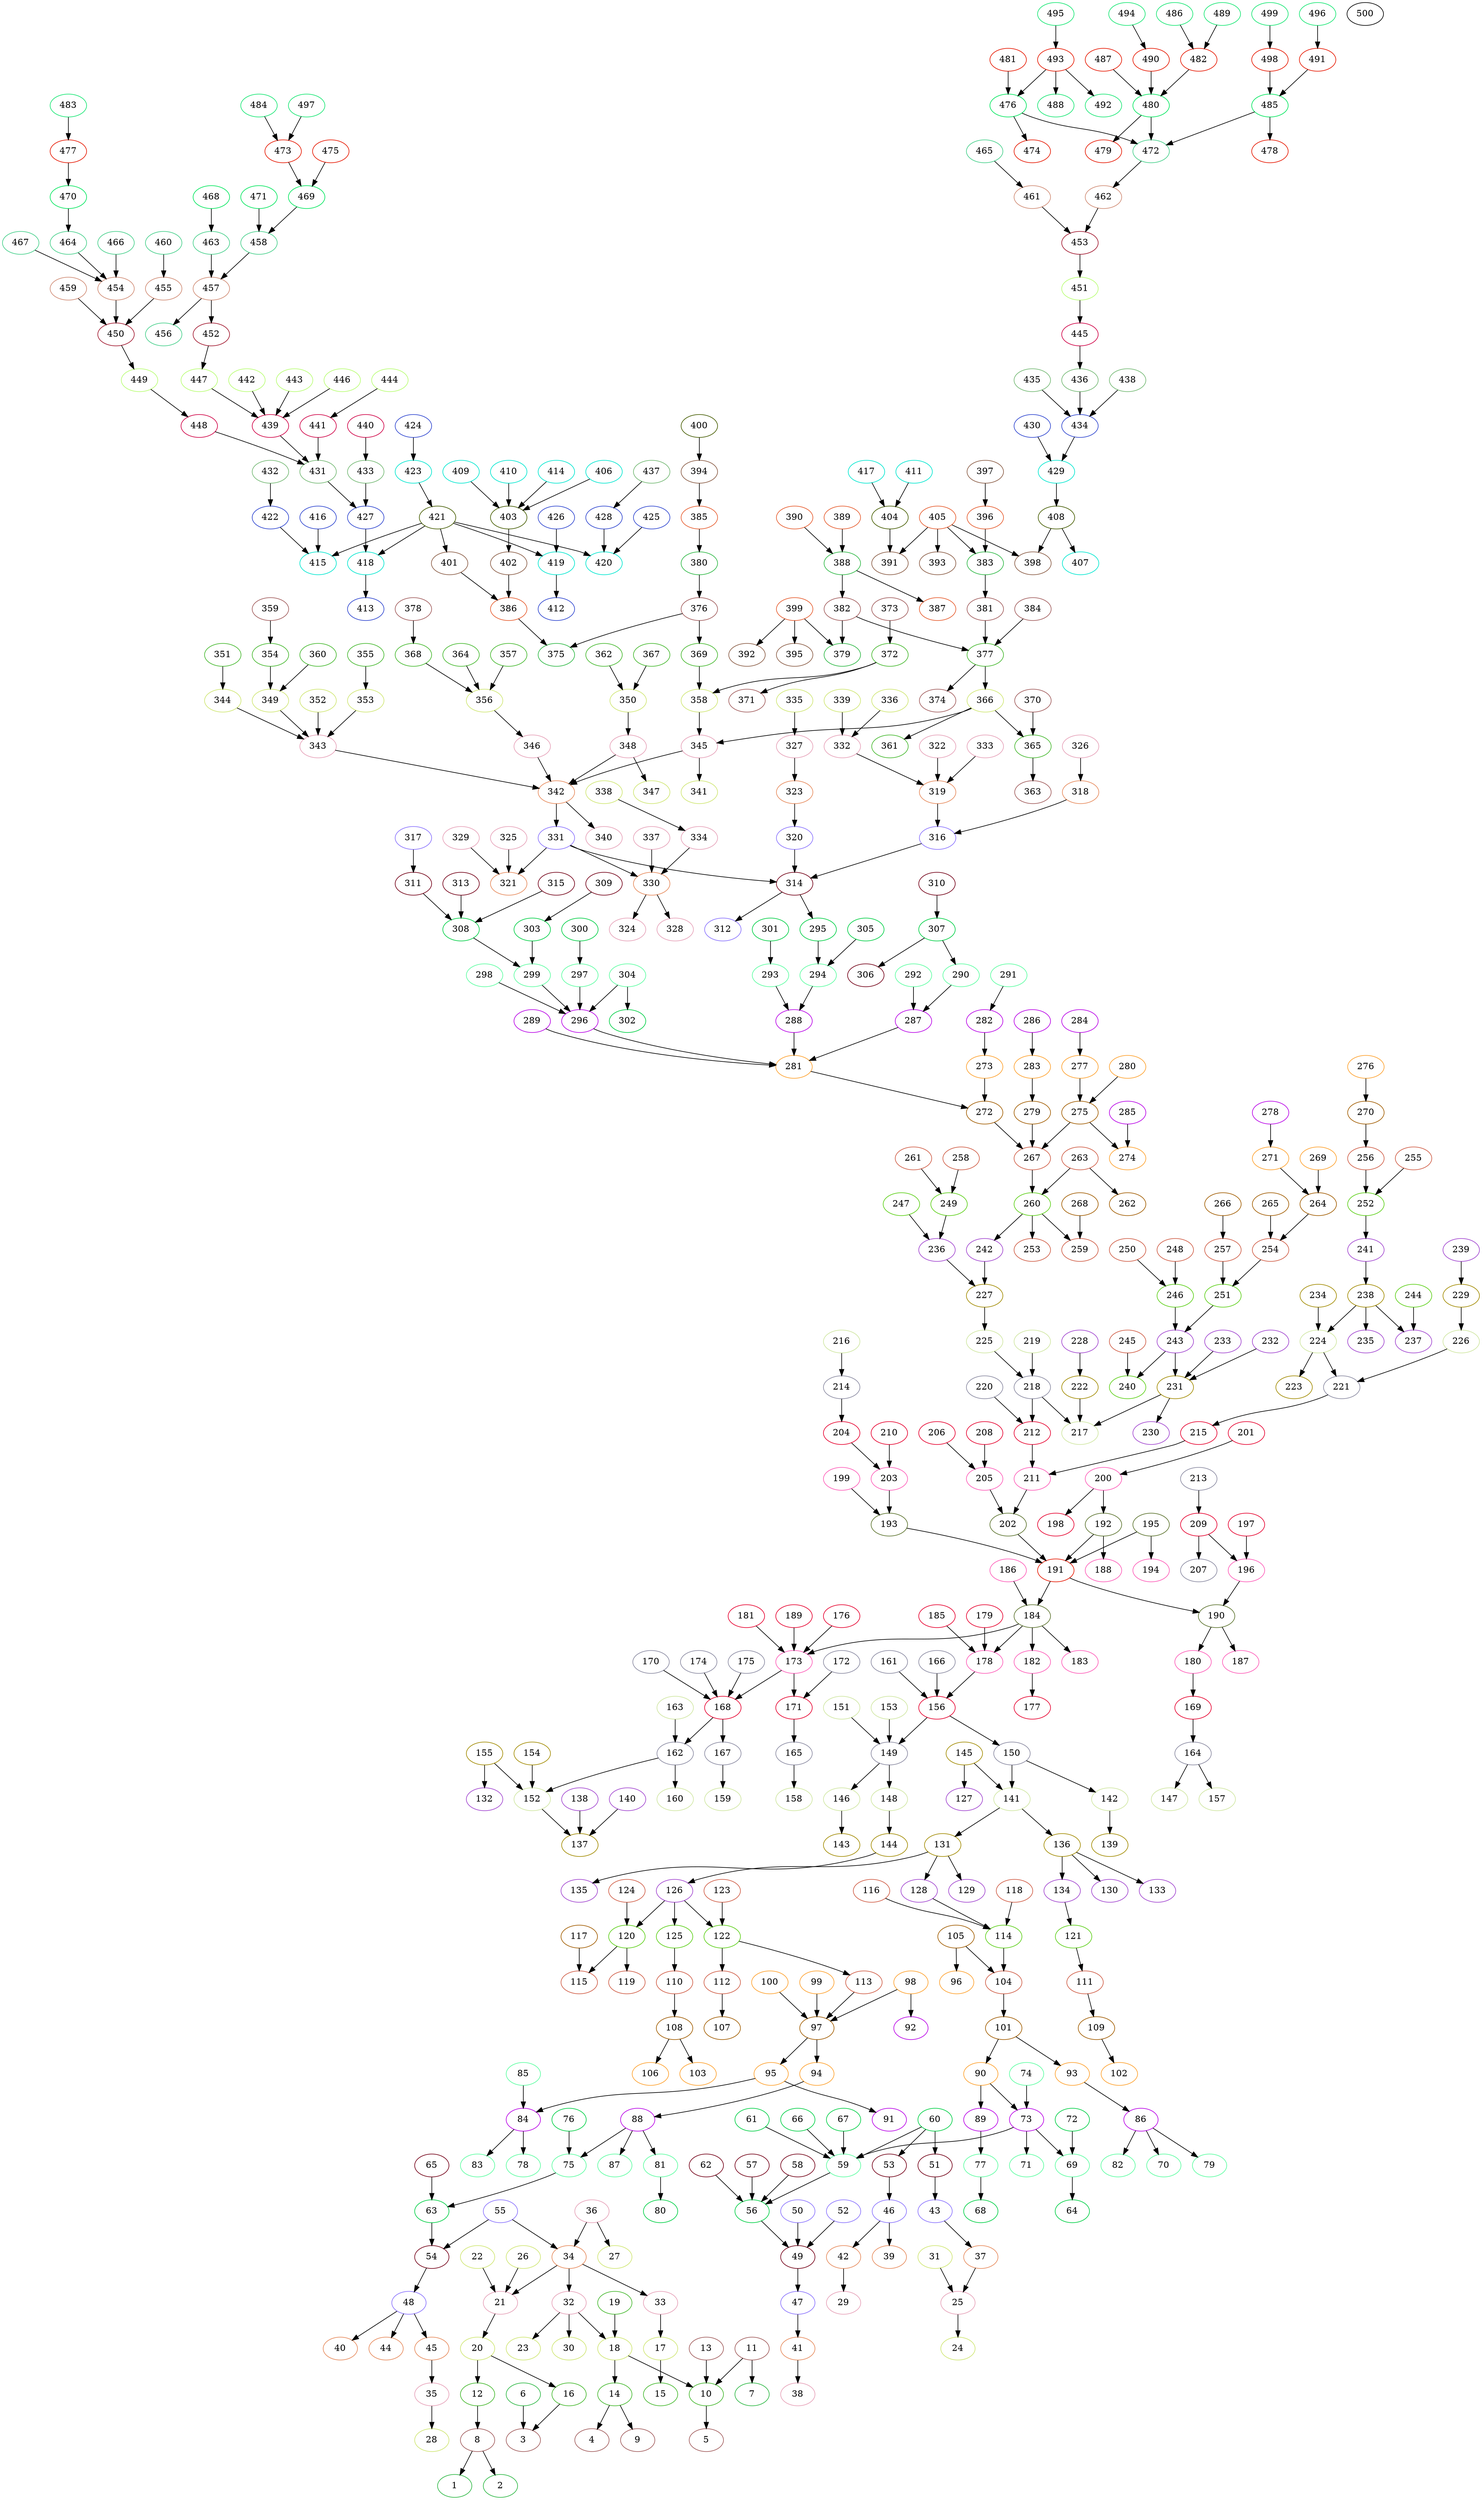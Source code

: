 digraph sample {
191 [color="#e61700"];
184 [color="#5c732e"];
190 [color="#5c732e"];
192 [color="#5c732e"];
193 [color="#5c732e"];
195 [color="#5c732e"];
202 [color="#5c732e"];
173 [color="#fd5cb8"];
178 [color="#fd5cb8"];
182 [color="#fd5cb8"];
183 [color="#fd5cb8"];
186 [color="#fd5cb8"];
180 [color="#fd5cb8"];
187 [color="#fd5cb8"];
196 [color="#fd5cb8"];
188 [color="#fd5cb8"];
200 [color="#fd5cb8"];
199 [color="#fd5cb8"];
203 [color="#fd5cb8"];
194 [color="#fd5cb8"];
205 [color="#fd5cb8"];
211 [color="#fd5cb8"];
168 [color="#e6002e"];
171 [color="#e6002e"];
176 [color="#e6002e"];
181 [color="#e6002e"];
189 [color="#e6002e"];
156 [color="#e6002e"];
179 [color="#e6002e"];
185 [color="#e6002e"];
177 [color="#e6002e"];
169 [color="#e6002e"];
197 [color="#e6002e"];
209 [color="#e6002e"];
198 [color="#e6002e"];
201 [color="#e6002e"];
204 [color="#e6002e"];
210 [color="#e6002e"];
206 [color="#e6002e"];
208 [color="#e6002e"];
212 [color="#e6002e"];
215 [color="#e6002e"];
162 [color="#8a8aa1"];
167 [color="#8a8aa1"];
170 [color="#8a8aa1"];
174 [color="#8a8aa1"];
175 [color="#8a8aa1"];
165 [color="#8a8aa1"];
172 [color="#8a8aa1"];
149 [color="#8a8aa1"];
150 [color="#8a8aa1"];
161 [color="#8a8aa1"];
166 [color="#8a8aa1"];
164 [color="#8a8aa1"];
207 [color="#8a8aa1"];
213 [color="#8a8aa1"];
214 [color="#8a8aa1"];
218 [color="#8a8aa1"];
220 [color="#8a8aa1"];
221 [color="#8a8aa1"];
152 [color="#cfe6a1"];
160 [color="#cfe6a1"];
163 [color="#cfe6a1"];
159 [color="#cfe6a1"];
158 [color="#cfe6a1"];
146 [color="#cfe6a1"];
148 [color="#cfe6a1"];
151 [color="#cfe6a1"];
153 [color="#cfe6a1"];
141 [color="#cfe6a1"];
142 [color="#cfe6a1"];
147 [color="#cfe6a1"];
157 [color="#cfe6a1"];
216 [color="#cfe6a1"];
217 [color="#cfe6a1"];
219 [color="#cfe6a1"];
225 [color="#cfe6a1"];
224 [color="#cfe6a1"];
226 [color="#cfe6a1"];
137 [color="#a18a00"];
154 [color="#a18a00"];
155 [color="#a18a00"];
143 [color="#a18a00"];
144 [color="#a18a00"];
131 [color="#a18a00"];
136 [color="#a18a00"];
145 [color="#a18a00"];
139 [color="#a18a00"];
222 [color="#a18a00"];
231 [color="#a18a00"];
227 [color="#a18a00"];
223 [color="#a18a00"];
234 [color="#a18a00"];
238 [color="#a18a00"];
229 [color="#a18a00"];
138 [color="#a145cf"];
140 [color="#a145cf"];
132 [color="#a145cf"];
135 [color="#a145cf"];
126 [color="#a145cf"];
128 [color="#a145cf"];
129 [color="#a145cf"];
130 [color="#a145cf"];
133 [color="#a145cf"];
134 [color="#a145cf"];
127 [color="#a145cf"];
228 [color="#a145cf"];
230 [color="#a145cf"];
232 [color="#a145cf"];
233 [color="#a145cf"];
243 [color="#a145cf"];
236 [color="#a145cf"];
242 [color="#a145cf"];
235 [color="#a145cf"];
237 [color="#a145cf"];
241 [color="#a145cf"];
239 [color="#a145cf"];
120 [color="#5ccf17"];
122 [color="#5ccf17"];
125 [color="#5ccf17"];
114 [color="#5ccf17"];
121 [color="#5ccf17"];
240 [color="#5ccf17"];
246 [color="#5ccf17"];
251 [color="#5ccf17"];
247 [color="#5ccf17"];
249 [color="#5ccf17"];
260 [color="#5ccf17"];
244 [color="#5ccf17"];
252 [color="#5ccf17"];
115 [color="#cf5c45"];
119 [color="#cf5c45"];
124 [color="#cf5c45"];
112 [color="#cf5c45"];
113 [color="#cf5c45"];
123 [color="#cf5c45"];
110 [color="#cf5c45"];
104 [color="#cf5c45"];
116 [color="#cf5c45"];
118 [color="#cf5c45"];
111 [color="#cf5c45"];
245 [color="#cf5c45"];
248 [color="#cf5c45"];
250 [color="#cf5c45"];
254 [color="#cf5c45"];
257 [color="#cf5c45"];
258 [color="#cf5c45"];
261 [color="#cf5c45"];
253 [color="#cf5c45"];
259 [color="#cf5c45"];
263 [color="#cf5c45"];
267 [color="#cf5c45"];
255 [color="#cf5c45"];
256 [color="#cf5c45"];
117 [color="#a15c00"];
107 [color="#a15c00"];
97 [color="#a15c00"];
108 [color="#a15c00"];
101 [color="#a15c00"];
105 [color="#a15c00"];
109 [color="#a15c00"];
264 [color="#a15c00"];
265 [color="#a15c00"];
266 [color="#a15c00"];
268 [color="#a15c00"];
262 [color="#a15c00"];
272 [color="#a15c00"];
275 [color="#a15c00"];
279 [color="#a15c00"];
270 [color="#a15c00"];
94 [color="#fda12e"];
95 [color="#fda12e"];
98 [color="#fda12e"];
99 [color="#fda12e"];
100 [color="#fda12e"];
103 [color="#fda12e"];
106 [color="#fda12e"];
90 [color="#fda12e"];
93 [color="#fda12e"];
96 [color="#fda12e"];
102 [color="#fda12e"];
269 [color="#fda12e"];
271 [color="#fda12e"];
273 [color="#fda12e"];
281 [color="#fda12e"];
274 [color="#fda12e"];
277 [color="#fda12e"];
280 [color="#fda12e"];
283 [color="#fda12e"];
276 [color="#fda12e"];
88 [color="#b800e6"];
84 [color="#b800e6"];
91 [color="#b800e6"];
92 [color="#b800e6"];
73 [color="#b800e6"];
89 [color="#b800e6"];
86 [color="#b800e6"];
278 [color="#b800e6"];
282 [color="#b800e6"];
287 [color="#b800e6"];
288 [color="#b800e6"];
289 [color="#b800e6"];
296 [color="#b800e6"];
285 [color="#b800e6"];
284 [color="#b800e6"];
286 [color="#b800e6"];
75 [color="#5cfda1"];
81 [color="#5cfda1"];
87 [color="#5cfda1"];
78 [color="#5cfda1"];
83 [color="#5cfda1"];
85 [color="#5cfda1"];
59 [color="#5cfda1"];
69 [color="#5cfda1"];
71 [color="#5cfda1"];
74 [color="#5cfda1"];
77 [color="#5cfda1"];
70 [color="#5cfda1"];
79 [color="#5cfda1"];
82 [color="#5cfda1"];
291 [color="#5cfda1"];
290 [color="#5cfda1"];
292 [color="#5cfda1"];
293 [color="#5cfda1"];
294 [color="#5cfda1"];
297 [color="#5cfda1"];
298 [color="#5cfda1"];
299 [color="#5cfda1"];
304 [color="#5cfda1"];
63 [color="#00cf45"];
76 [color="#00cf45"];
80 [color="#00cf45"];
56 [color="#00cf45"];
60 [color="#00cf45"];
61 [color="#00cf45"];
66 [color="#00cf45"];
67 [color="#00cf45"];
64 [color="#00cf45"];
72 [color="#00cf45"];
68 [color="#00cf45"];
307 [color="#00cf45"];
301 [color="#00cf45"];
295 [color="#00cf45"];
305 [color="#00cf45"];
300 [color="#00cf45"];
303 [color="#00cf45"];
308 [color="#00cf45"];
302 [color="#00cf45"];
54 [color="#730017"];
65 [color="#730017"];
49 [color="#730017"];
57 [color="#730017"];
58 [color="#730017"];
62 [color="#730017"];
51 [color="#730017"];
53 [color="#730017"];
306 [color="#730017"];
310 [color="#730017"];
314 [color="#730017"];
309 [color="#730017"];
311 [color="#730017"];
313 [color="#730017"];
315 [color="#730017"];
48 [color="#8a73fd"];
55 [color="#8a73fd"];
47 [color="#8a73fd"];
50 [color="#8a73fd"];
52 [color="#8a73fd"];
43 [color="#8a73fd"];
46 [color="#8a73fd"];
312 [color="#8a73fd"];
316 [color="#8a73fd"];
320 [color="#8a73fd"];
331 [color="#8a73fd"];
317 [color="#8a73fd"];
40 [color="#e68a5c"];
44 [color="#e68a5c"];
45 [color="#e68a5c"];
34 [color="#e68a5c"];
41 [color="#e68a5c"];
37 [color="#e68a5c"];
39 [color="#e68a5c"];
42 [color="#e68a5c"];
318 [color="#e68a5c"];
319 [color="#e68a5c"];
323 [color="#e68a5c"];
321 [color="#e68a5c"];
330 [color="#e68a5c"];
342 [color="#e68a5c"];
35 [color="#e6a1b8"];
21 [color="#e6a1b8"];
32 [color="#e6a1b8"];
33 [color="#e6a1b8"];
36 [color="#e6a1b8"];
38 [color="#e6a1b8"];
25 [color="#e6a1b8"];
29 [color="#e6a1b8"];
326 [color="#e6a1b8"];
322 [color="#e6a1b8"];
332 [color="#e6a1b8"];
333 [color="#e6a1b8"];
327 [color="#e6a1b8"];
325 [color="#e6a1b8"];
329 [color="#e6a1b8"];
324 [color="#e6a1b8"];
328 [color="#e6a1b8"];
334 [color="#e6a1b8"];
337 [color="#e6a1b8"];
340 [color="#e6a1b8"];
343 [color="#e6a1b8"];
345 [color="#e6a1b8"];
346 [color="#e6a1b8"];
348 [color="#e6a1b8"];
28 [color="#cfe673"];
20 [color="#cfe673"];
22 [color="#cfe673"];
26 [color="#cfe673"];
18 [color="#cfe673"];
23 [color="#cfe673"];
30 [color="#cfe673"];
17 [color="#cfe673"];
27 [color="#cfe673"];
24 [color="#cfe673"];
31 [color="#cfe673"];
336 [color="#cfe673"];
339 [color="#cfe673"];
335 [color="#cfe673"];
338 [color="#cfe673"];
344 [color="#cfe673"];
349 [color="#cfe673"];
352 [color="#cfe673"];
353 [color="#cfe673"];
341 [color="#cfe673"];
358 [color="#cfe673"];
366 [color="#cfe673"];
356 [color="#cfe673"];
347 [color="#cfe673"];
350 [color="#cfe673"];
12 [color="#45b82e"];
16 [color="#45b82e"];
10 [color="#45b82e"];
14 [color="#45b82e"];
19 [color="#45b82e"];
15 [color="#45b82e"];
351 [color="#45b82e"];
354 [color="#45b82e"];
360 [color="#45b82e"];
355 [color="#45b82e"];
369 [color="#45b82e"];
372 [color="#45b82e"];
361 [color="#45b82e"];
365 [color="#45b82e"];
377 [color="#45b82e"];
357 [color="#45b82e"];
364 [color="#45b82e"];
368 [color="#45b82e"];
362 [color="#45b82e"];
367 [color="#45b82e"];
8 [color="#a15c5c"];
3 [color="#a15c5c"];
5 [color="#a15c5c"];
11 [color="#a15c5c"];
13 [color="#a15c5c"];
4 [color="#a15c5c"];
9 [color="#a15c5c"];
359 [color="#a15c5c"];
376 [color="#a15c5c"];
371 [color="#a15c5c"];
373 [color="#a15c5c"];
363 [color="#a15c5c"];
370 [color="#a15c5c"];
374 [color="#a15c5c"];
381 [color="#a15c5c"];
382 [color="#a15c5c"];
384 [color="#a15c5c"];
378 [color="#a15c5c"];
1 [color="#2eb845"];
2 [color="#2eb845"];
6 [color="#2eb845"];
7 [color="#2eb845"];
375 [color="#2eb845"];
380 [color="#2eb845"];
383 [color="#2eb845"];
379 [color="#2eb845"];
388 [color="#2eb845"];
386 [color="#e65c2e"];
385 [color="#e65c2e"];
396 [color="#e65c2e"];
405 [color="#e65c2e"];
399 [color="#e65c2e"];
387 [color="#e65c2e"];
389 [color="#e65c2e"];
390 [color="#e65c2e"];
401 [color="#8a5c45"];
402 [color="#8a5c45"];
394 [color="#8a5c45"];
397 [color="#8a5c45"];
391 [color="#8a5c45"];
393 [color="#8a5c45"];
398 [color="#8a5c45"];
392 [color="#8a5c45"];
395 [color="#8a5c45"];
421 [color="#455c00"];
403 [color="#455c00"];
400 [color="#455c00"];
404 [color="#455c00"];
408 [color="#455c00"];
415 [color="#00e6cf"];
418 [color="#00e6cf"];
419 [color="#00e6cf"];
420 [color="#00e6cf"];
423 [color="#00e6cf"];
406 [color="#00e6cf"];
409 [color="#00e6cf"];
410 [color="#00e6cf"];
414 [color="#00e6cf"];
411 [color="#00e6cf"];
417 [color="#00e6cf"];
407 [color="#00e6cf"];
429 [color="#00e6cf"];
416 [color="#2e45cf"];
422 [color="#2e45cf"];
413 [color="#2e45cf"];
427 [color="#2e45cf"];
412 [color="#2e45cf"];
426 [color="#2e45cf"];
425 [color="#2e45cf"];
428 [color="#2e45cf"];
424 [color="#2e45cf"];
430 [color="#2e45cf"];
434 [color="#2e45cf"];
432 [color="#73b873"];
431 [color="#73b873"];
433 [color="#73b873"];
437 [color="#73b873"];
435 [color="#73b873"];
436 [color="#73b873"];
438 [color="#73b873"];
439 [color="#cf0045"];
441 [color="#cf0045"];
448 [color="#cf0045"];
440 [color="#cf0045"];
445 [color="#cf0045"];
442 [color="#b8fd73"];
443 [color="#b8fd73"];
446 [color="#b8fd73"];
447 [color="#b8fd73"];
444 [color="#b8fd73"];
449 [color="#b8fd73"];
451 [color="#b8fd73"];
452 [color="#a1172e"];
450 [color="#a1172e"];
453 [color="#a1172e"];
457 [color="#cf8a73"];
454 [color="#cf8a73"];
455 [color="#cf8a73"];
459 [color="#cf8a73"];
461 [color="#cf8a73"];
462 [color="#cf8a73"];
456 [color="#45cf8a"];
458 [color="#45cf8a"];
463 [color="#45cf8a"];
464 [color="#45cf8a"];
466 [color="#45cf8a"];
467 [color="#45cf8a"];
460 [color="#45cf8a"];
465 [color="#45cf8a"];
472 [color="#45cf8a"];
469 [color="#00e65c"];
471 [color="#00e65c"];
468 [color="#00e65c"];
470 [color="#00e65c"];
476 [color="#00e65c"];
480 [color="#00e65c"];
485 [color="#00e65c"];
473 [color="#e61700"];
475 [color="#e61700"];
477 [color="#e61700"];
474 [color="#e61700"];
481 [color="#e61700"];
493 [color="#e61700"];
479 [color="#e61700"];
482 [color="#e61700"];
487 [color="#e61700"];
490 [color="#e61700"];
478 [color="#e61700"];
491 [color="#e61700"];
498 [color="#e61700"];
484 [color="#17e673"];
497 [color="#17e673"];
483 [color="#17e673"];
488 [color="#17e673"];
492 [color="#17e673"];
495 [color="#17e673"];
486 [color="#17e673"];
489 [color="#17e673"];
494 [color="#17e673"];
496 [color="#17e673"];
499 [color="#17e673"];
6 -> 3[color="black"];
8 -> 1[color="black"];
8 -> 2[color="black"];
10 -> 5[color="black"];
11 -> 7[color="black"];
11 -> 10[color="black"];
12 -> 8[color="black"];
13 -> 10[color="black"];
14 -> 4[color="black"];
14 -> 9[color="black"];
16 -> 3[color="black"];
17 -> 15[color="black"];
18 -> 10[color="black"];
18 -> 14[color="black"];
19 -> 18[color="black"];
20 -> 12[color="black"];
20 -> 16[color="black"];
21 -> 20[color="black"];
22 -> 21[color="black"];
25 -> 24[color="black"];
26 -> 21[color="black"];
31 -> 25[color="black"];
32 -> 18[color="black"];
32 -> 23[color="black"];
32 -> 30[color="black"];
33 -> 17[color="black"];
34 -> 21[color="black"];
34 -> 32[color="black"];
34 -> 33[color="black"];
35 -> 28[color="black"];
36 -> 27[color="black"];
36 -> 34[color="black"];
37 -> 25[color="black"];
41 -> 38[color="black"];
42 -> 29[color="black"];
43 -> 37[color="black"];
45 -> 35[color="black"];
46 -> 39[color="black"];
46 -> 42[color="black"];
47 -> 41[color="black"];
48 -> 40[color="black"];
48 -> 44[color="black"];
48 -> 45[color="black"];
49 -> 47[color="black"];
50 -> 49[color="black"];
51 -> 43[color="black"];
52 -> 49[color="black"];
53 -> 46[color="black"];
54 -> 48[color="black"];
55 -> 34[color="black"];
55 -> 54[color="black"];
56 -> 49[color="black"];
57 -> 56[color="black"];
58 -> 56[color="black"];
59 -> 56[color="black"];
60 -> 51[color="black"];
60 -> 53[color="black"];
60 -> 59[color="black"];
61 -> 59[color="black"];
62 -> 56[color="black"];
63 -> 54[color="black"];
65 -> 63[color="black"];
66 -> 59[color="black"];
67 -> 59[color="black"];
69 -> 64[color="black"];
72 -> 69[color="black"];
73 -> 59[color="black"];
73 -> 69[color="black"];
73 -> 71[color="black"];
74 -> 73[color="black"];
75 -> 63[color="black"];
76 -> 75[color="black"];
77 -> 68[color="black"];
81 -> 80[color="black"];
84 -> 78[color="black"];
84 -> 83[color="black"];
85 -> 84[color="black"];
86 -> 70[color="black"];
86 -> 79[color="black"];
86 -> 82[color="black"];
88 -> 75[color="black"];
88 -> 81[color="black"];
88 -> 87[color="black"];
89 -> 77[color="black"];
90 -> 73[color="black"];
90 -> 89[color="black"];
93 -> 86[color="black"];
94 -> 88[color="black"];
95 -> 84[color="black"];
95 -> 91[color="black"];
97 -> 94[color="black"];
97 -> 95[color="black"];
98 -> 92[color="black"];
98 -> 97[color="black"];
99 -> 97[color="black"];
100 -> 97[color="black"];
101 -> 90[color="black"];
101 -> 93[color="black"];
104 -> 101[color="black"];
105 -> 96[color="black"];
105 -> 104[color="black"];
108 -> 103[color="black"];
108 -> 106[color="black"];
109 -> 102[color="black"];
110 -> 108[color="black"];
111 -> 109[color="black"];
112 -> 107[color="black"];
113 -> 97[color="black"];
114 -> 104[color="black"];
116 -> 114[color="black"];
117 -> 115[color="black"];
118 -> 114[color="black"];
120 -> 115[color="black"];
120 -> 119[color="black"];
121 -> 111[color="black"];
122 -> 112[color="black"];
122 -> 113[color="black"];
123 -> 122[color="black"];
124 -> 120[color="black"];
125 -> 110[color="black"];
126 -> 120[color="black"];
126 -> 122[color="black"];
126 -> 125[color="black"];
128 -> 114[color="black"];
131 -> 126[color="black"];
131 -> 128[color="black"];
131 -> 129[color="black"];
134 -> 121[color="black"];
136 -> 130[color="black"];
136 -> 133[color="black"];
136 -> 134[color="black"];
138 -> 137[color="black"];
140 -> 137[color="black"];
141 -> 131[color="black"];
141 -> 136[color="black"];
142 -> 139[color="black"];
144 -> 135[color="black"];
145 -> 127[color="black"];
145 -> 141[color="black"];
146 -> 143[color="black"];
148 -> 144[color="black"];
149 -> 146[color="black"];
149 -> 148[color="black"];
150 -> 141[color="black"];
150 -> 142[color="black"];
151 -> 149[color="black"];
152 -> 137[color="black"];
153 -> 149[color="black"];
154 -> 152[color="black"];
155 -> 132[color="black"];
155 -> 152[color="black"];
156 -> 149[color="black"];
156 -> 150[color="black"];
161 -> 156[color="black"];
162 -> 152[color="black"];
162 -> 160[color="black"];
163 -> 162[color="black"];
164 -> 147[color="black"];
164 -> 157[color="black"];
165 -> 158[color="black"];
166 -> 156[color="black"];
167 -> 159[color="black"];
168 -> 162[color="black"];
168 -> 167[color="black"];
169 -> 164[color="black"];
170 -> 168[color="black"];
171 -> 165[color="black"];
172 -> 171[color="black"];
173 -> 168[color="black"];
173 -> 171[color="black"];
174 -> 168[color="black"];
175 -> 168[color="black"];
176 -> 173[color="black"];
178 -> 156[color="black"];
179 -> 178[color="black"];
180 -> 169[color="black"];
181 -> 173[color="black"];
182 -> 177[color="black"];
184 -> 173[color="black"];
184 -> 178[color="black"];
184 -> 182[color="black"];
184 -> 183[color="black"];
185 -> 178[color="black"];
186 -> 184[color="black"];
189 -> 173[color="black"];
190 -> 180[color="black"];
190 -> 187[color="black"];
191 -> 184[color="black"];
191 -> 190[color="black"];
192 -> 188[color="black"];
192 -> 191[color="black"];
193 -> 191[color="black"];
195 -> 191[color="black"];
195 -> 194[color="black"];
196 -> 190[color="black"];
197 -> 196[color="black"];
199 -> 193[color="black"];
200 -> 192[color="black"];
200 -> 198[color="black"];
201 -> 200[color="black"];
202 -> 191[color="black"];
203 -> 193[color="black"];
204 -> 203[color="black"];
205 -> 202[color="black"];
206 -> 205[color="black"];
208 -> 205[color="black"];
209 -> 196[color="black"];
209 -> 207[color="black"];
210 -> 203[color="black"];
211 -> 202[color="black"];
212 -> 211[color="black"];
213 -> 209[color="black"];
214 -> 204[color="black"];
215 -> 211[color="black"];
216 -> 214[color="black"];
218 -> 212[color="black"];
218 -> 217[color="black"];
219 -> 218[color="black"];
220 -> 212[color="black"];
221 -> 215[color="black"];
222 -> 217[color="black"];
224 -> 221[color="black"];
224 -> 223[color="black"];
225 -> 218[color="black"];
226 -> 221[color="black"];
227 -> 225[color="black"];
228 -> 222[color="black"];
229 -> 226[color="black"];
231 -> 217[color="black"];
231 -> 230[color="black"];
232 -> 231[color="black"];
233 -> 231[color="black"];
234 -> 224[color="black"];
236 -> 227[color="black"];
238 -> 224[color="black"];
238 -> 235[color="black"];
238 -> 237[color="black"];
239 -> 229[color="black"];
241 -> 238[color="black"];
242 -> 227[color="black"];
243 -> 231[color="black"];
243 -> 240[color="black"];
244 -> 237[color="black"];
245 -> 240[color="black"];
246 -> 243[color="black"];
247 -> 236[color="black"];
248 -> 246[color="black"];
249 -> 236[color="black"];
250 -> 246[color="black"];
251 -> 243[color="black"];
252 -> 241[color="black"];
254 -> 251[color="black"];
255 -> 252[color="black"];
256 -> 252[color="black"];
257 -> 251[color="black"];
258 -> 249[color="black"];
260 -> 242[color="black"];
260 -> 253[color="black"];
260 -> 259[color="black"];
261 -> 249[color="black"];
263 -> 260[color="black"];
263 -> 262[color="black"];
264 -> 254[color="black"];
265 -> 254[color="black"];
266 -> 257[color="black"];
267 -> 260[color="black"];
268 -> 259[color="black"];
269 -> 264[color="black"];
270 -> 256[color="black"];
271 -> 264[color="black"];
272 -> 267[color="black"];
273 -> 272[color="black"];
275 -> 267[color="black"];
275 -> 274[color="black"];
276 -> 270[color="black"];
277 -> 275[color="black"];
278 -> 271[color="black"];
279 -> 267[color="black"];
280 -> 275[color="black"];
281 -> 272[color="black"];
282 -> 273[color="black"];
283 -> 279[color="black"];
284 -> 277[color="black"];
285 -> 274[color="black"];
286 -> 283[color="black"];
287 -> 281[color="black"];
288 -> 281[color="black"];
289 -> 281[color="black"];
290 -> 287[color="black"];
291 -> 282[color="black"];
292 -> 287[color="black"];
293 -> 288[color="black"];
294 -> 288[color="black"];
295 -> 294[color="black"];
296 -> 281[color="black"];
297 -> 296[color="black"];
298 -> 296[color="black"];
299 -> 296[color="black"];
300 -> 297[color="black"];
301 -> 293[color="black"];
303 -> 299[color="black"];
304 -> 296[color="black"];
304 -> 302[color="black"];
305 -> 294[color="black"];
307 -> 290[color="black"];
307 -> 306[color="black"];
308 -> 299[color="black"];
309 -> 303[color="black"];
310 -> 307[color="black"];
311 -> 308[color="black"];
313 -> 308[color="black"];
314 -> 295[color="black"];
314 -> 312[color="black"];
315 -> 308[color="black"];
316 -> 314[color="black"];
317 -> 311[color="black"];
318 -> 316[color="black"];
319 -> 316[color="black"];
320 -> 314[color="black"];
322 -> 319[color="black"];
323 -> 320[color="black"];
325 -> 321[color="black"];
326 -> 318[color="black"];
327 -> 323[color="black"];
329 -> 321[color="black"];
330 -> 324[color="black"];
330 -> 328[color="black"];
331 -> 314[color="black"];
331 -> 321[color="black"];
331 -> 330[color="black"];
332 -> 319[color="black"];
333 -> 319[color="black"];
334 -> 330[color="black"];
335 -> 327[color="black"];
336 -> 332[color="black"];
337 -> 330[color="black"];
338 -> 334[color="black"];
339 -> 332[color="black"];
342 -> 331[color="black"];
342 -> 340[color="black"];
343 -> 342[color="black"];
344 -> 343[color="black"];
345 -> 341[color="black"];
345 -> 342[color="black"];
346 -> 342[color="black"];
348 -> 342[color="black"];
348 -> 347[color="black"];
349 -> 343[color="black"];
350 -> 348[color="black"];
351 -> 344[color="black"];
352 -> 343[color="black"];
353 -> 343[color="black"];
354 -> 349[color="black"];
355 -> 353[color="black"];
356 -> 346[color="black"];
357 -> 356[color="black"];
358 -> 345[color="black"];
359 -> 354[color="black"];
360 -> 349[color="black"];
362 -> 350[color="black"];
364 -> 356[color="black"];
365 -> 363[color="black"];
366 -> 345[color="black"];
366 -> 361[color="black"];
366 -> 365[color="black"];
367 -> 350[color="black"];
368 -> 356[color="black"];
369 -> 358[color="black"];
370 -> 365[color="black"];
372 -> 358[color="black"];
372 -> 371[color="black"];
373 -> 372[color="black"];
376 -> 369[color="black"];
376 -> 375[color="black"];
377 -> 366[color="black"];
377 -> 374[color="black"];
378 -> 368[color="black"];
380 -> 376[color="black"];
381 -> 377[color="black"];
382 -> 377[color="black"];
382 -> 379[color="black"];
383 -> 381[color="black"];
384 -> 377[color="black"];
385 -> 380[color="black"];
386 -> 375[color="black"];
388 -> 382[color="black"];
388 -> 387[color="black"];
389 -> 388[color="black"];
390 -> 388[color="black"];
394 -> 385[color="black"];
396 -> 383[color="black"];
397 -> 396[color="black"];
399 -> 379[color="black"];
399 -> 392[color="black"];
399 -> 395[color="black"];
400 -> 394[color="black"];
401 -> 386[color="black"];
402 -> 386[color="black"];
403 -> 402[color="black"];
404 -> 391[color="black"];
405 -> 383[color="black"];
405 -> 391[color="black"];
405 -> 393[color="black"];
405 -> 398[color="black"];
406 -> 403[color="black"];
408 -> 398[color="black"];
408 -> 407[color="black"];
409 -> 403[color="black"];
410 -> 403[color="black"];
411 -> 404[color="black"];
414 -> 403[color="black"];
416 -> 415[color="black"];
417 -> 404[color="black"];
418 -> 413[color="black"];
419 -> 412[color="black"];
421 -> 401[color="black"];
421 -> 415[color="black"];
421 -> 418[color="black"];
421 -> 419[color="black"];
421 -> 420[color="black"];
422 -> 415[color="black"];
423 -> 421[color="black"];
424 -> 423[color="black"];
425 -> 420[color="black"];
426 -> 419[color="black"];
427 -> 418[color="black"];
428 -> 420[color="black"];
429 -> 408[color="black"];
430 -> 429[color="black"];
431 -> 427[color="black"];
432 -> 422[color="black"];
433 -> 427[color="black"];
434 -> 429[color="black"];
435 -> 434[color="black"];
436 -> 434[color="black"];
437 -> 428[color="black"];
438 -> 434[color="black"];
439 -> 431[color="black"];
440 -> 433[color="black"];
441 -> 431[color="black"];
442 -> 439[color="black"];
443 -> 439[color="black"];
444 -> 441[color="black"];
445 -> 436[color="black"];
446 -> 439[color="black"];
447 -> 439[color="black"];
448 -> 431[color="black"];
449 -> 448[color="black"];
450 -> 449[color="black"];
451 -> 445[color="black"];
452 -> 447[color="black"];
453 -> 451[color="black"];
454 -> 450[color="black"];
455 -> 450[color="black"];
457 -> 452[color="black"];
457 -> 456[color="black"];
458 -> 457[color="black"];
459 -> 450[color="black"];
460 -> 455[color="black"];
461 -> 453[color="black"];
462 -> 453[color="black"];
463 -> 457[color="black"];
464 -> 454[color="black"];
465 -> 461[color="black"];
466 -> 454[color="black"];
467 -> 454[color="black"];
468 -> 463[color="black"];
469 -> 458[color="black"];
470 -> 464[color="black"];
471 -> 458[color="black"];
472 -> 462[color="black"];
473 -> 469[color="black"];
475 -> 469[color="black"];
476 -> 472[color="black"];
476 -> 474[color="black"];
477 -> 470[color="black"];
480 -> 472[color="black"];
480 -> 479[color="black"];
481 -> 476[color="black"];
482 -> 480[color="black"];
483 -> 477[color="black"];
484 -> 473[color="black"];
485 -> 472[color="black"];
485 -> 478[color="black"];
486 -> 482[color="black"];
487 -> 480[color="black"];
489 -> 482[color="black"];
490 -> 480[color="black"];
491 -> 485[color="black"];
493 -> 476[color="black"];
493 -> 488[color="black"];
493 -> 492[color="black"];
494 -> 490[color="black"];
495 -> 493[color="black"];
496 -> 491[color="black"];
497 -> 473[color="black"];
498 -> 485[color="black"];
499 -> 498[color="black"];
500[color="black"];
}